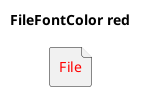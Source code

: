 @startuml
'!include ../../../plantuml-styles/plantuml-ae-skinparam-ex.iuml

skinparam FileFontColor red

title FileFontColor red

file File 
@enduml